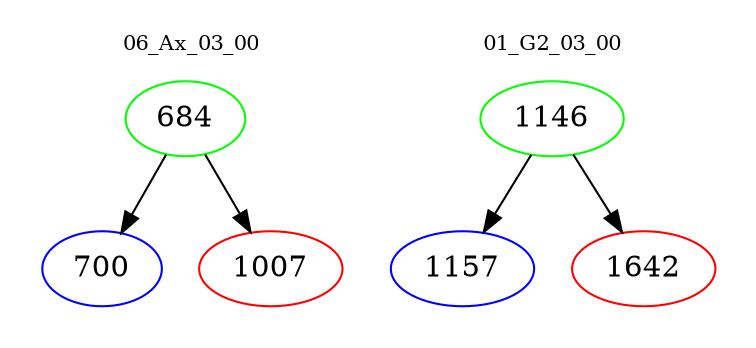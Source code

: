 digraph{
subgraph cluster_0 {
color = white
label = "06_Ax_03_00";
fontsize=10;
T0_684 [label="684", color="green"]
T0_684 -> T0_700 [color="black"]
T0_700 [label="700", color="blue"]
T0_684 -> T0_1007 [color="black"]
T0_1007 [label="1007", color="red"]
}
subgraph cluster_1 {
color = white
label = "01_G2_03_00";
fontsize=10;
T1_1146 [label="1146", color="green"]
T1_1146 -> T1_1157 [color="black"]
T1_1157 [label="1157", color="blue"]
T1_1146 -> T1_1642 [color="black"]
T1_1642 [label="1642", color="red"]
}
}
